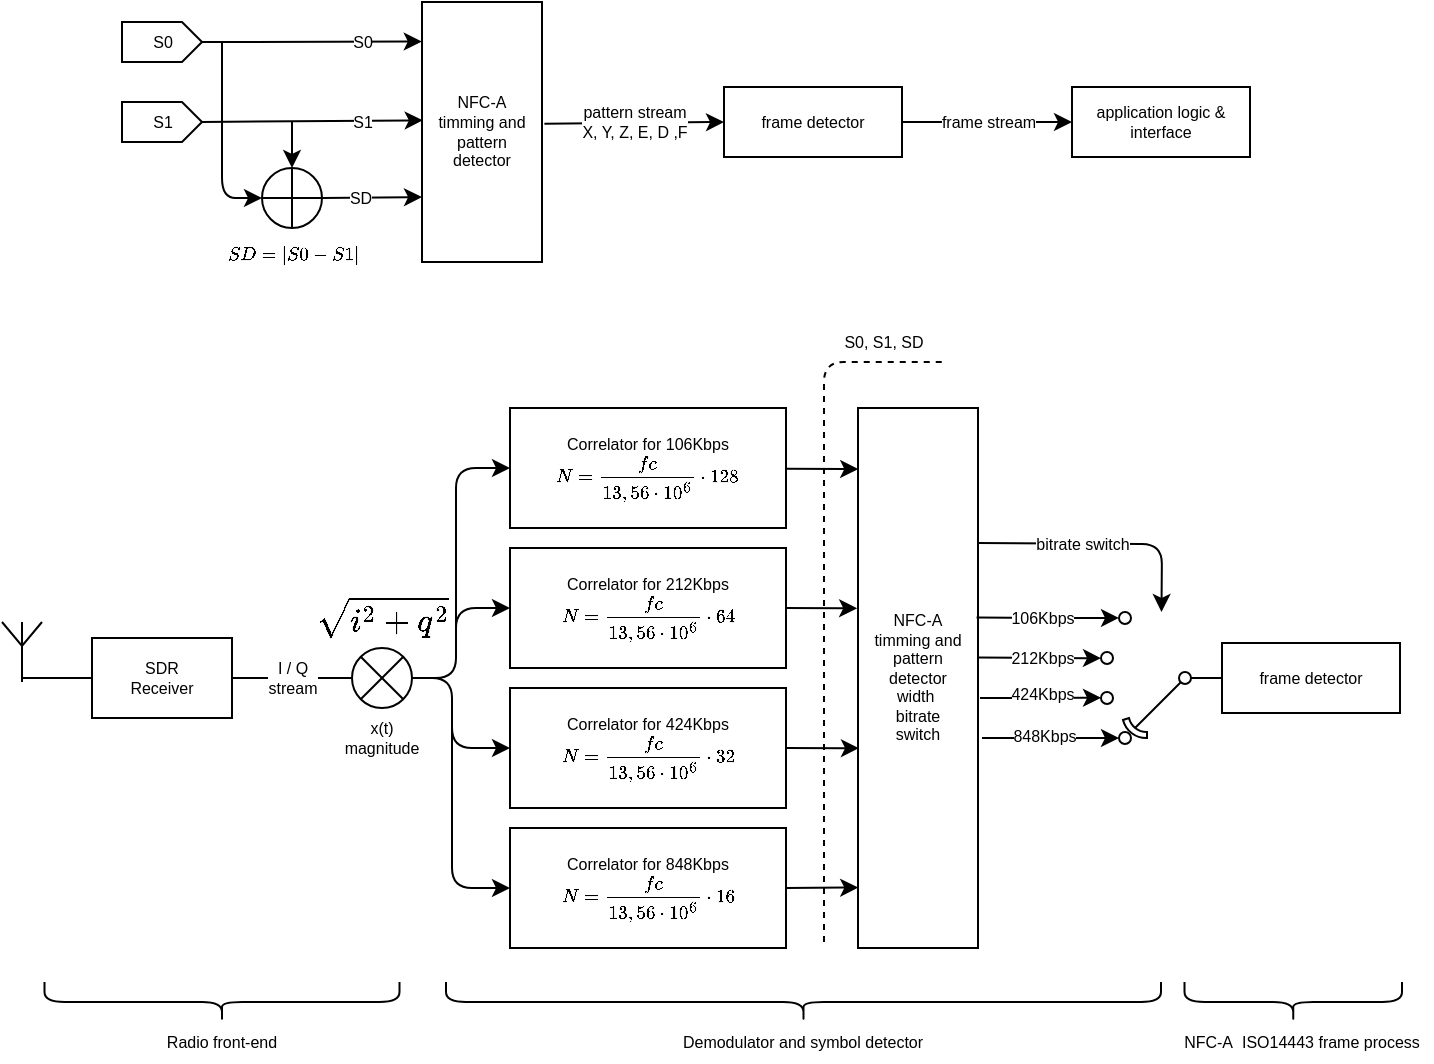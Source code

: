 <mxfile version="16.1.2" type="device"><diagram id="KzecghBcAz45nVt6LYhF" name="Page-1"><mxGraphModel dx="760" dy="597" grid="1" gridSize="10" guides="1" tooltips="1" connect="1" arrows="1" fold="1" page="1" pageScale="1" pageWidth="827" pageHeight="1169" math="1" shadow="0"><root><mxCell id="0"/><mxCell id="1" parent="0"/><mxCell id="un3lmGQ74TTck5vZ8iia-69" value="NFC-A&lt;br&gt;timming and&lt;br&gt;pattern&lt;br&gt;detector" style="rounded=0;whiteSpace=wrap;html=1;fontSize=8;" parent="1" vertex="1"><mxGeometry x="250" y="310" width="60" height="130" as="geometry"/></mxCell><mxCell id="un3lmGQ74TTck5vZ8iia-71" value="S0" style="html=1;shadow=0;dashed=0;align=center;verticalAlign=middle;shape=mxgraph.arrows2.arrow;dy=0;dx=10;notch=0;fontSize=8;" parent="1" vertex="1"><mxGeometry x="100" y="320" width="40" height="20" as="geometry"/></mxCell><mxCell id="un3lmGQ74TTck5vZ8iia-72" value="S1" style="html=1;shadow=0;dashed=0;align=center;verticalAlign=middle;shape=mxgraph.arrows2.arrow;dy=0;dx=10;notch=0;fontSize=8;" parent="1" vertex="1"><mxGeometry x="100" y="360" width="40" height="20" as="geometry"/></mxCell><mxCell id="un3lmGQ74TTck5vZ8iia-73" value="" style="shape=orEllipse;perimeter=ellipsePerimeter;whiteSpace=wrap;html=1;backgroundOutline=1;fontSize=8;" parent="1" vertex="1"><mxGeometry x="170" y="393" width="30" height="30" as="geometry"/></mxCell><mxCell id="un3lmGQ74TTck5vZ8iia-74" value="" style="endArrow=classic;html=1;fontSize=8;exitX=1;exitY=0.5;exitDx=0;exitDy=0;exitPerimeter=0;entryX=-0.002;entryY=0.152;entryDx=0;entryDy=0;entryPerimeter=0;" parent="1" source="un3lmGQ74TTck5vZ8iia-71" target="un3lmGQ74TTck5vZ8iia-69" edge="1"><mxGeometry width="50" height="50" relative="1" as="geometry"><mxPoint x="200" y="370" as="sourcePoint"/><mxPoint x="270" y="343" as="targetPoint"/></mxGeometry></mxCell><mxCell id="un3lmGQ74TTck5vZ8iia-77" value="S0" style="text;html=1;align=center;verticalAlign=middle;resizable=0;points=[];;labelBackgroundColor=#ffffff;fontSize=8;" parent="un3lmGQ74TTck5vZ8iia-74" vertex="1" connectable="0"><mxGeometry x="0.313" y="-2" relative="1" as="geometry"><mxPoint x="8" y="-1.84" as="offset"/></mxGeometry></mxCell><mxCell id="un3lmGQ74TTck5vZ8iia-75" value="" style="endArrow=classic;html=1;fontSize=8;exitX=1;exitY=0.5;exitDx=0;exitDy=0;exitPerimeter=0;entryX=0.006;entryY=0.455;entryDx=0;entryDy=0;entryPerimeter=0;" parent="1" source="un3lmGQ74TTck5vZ8iia-72" target="un3lmGQ74TTck5vZ8iia-69" edge="1"><mxGeometry width="50" height="50" relative="1" as="geometry"><mxPoint x="160" y="350" as="sourcePoint"/><mxPoint x="280" y="352.5" as="targetPoint"/></mxGeometry></mxCell><mxCell id="un3lmGQ74TTck5vZ8iia-78" value="S1" style="text;html=1;align=center;verticalAlign=middle;resizable=0;points=[];;labelBackgroundColor=#ffffff;fontSize=8;" parent="un3lmGQ74TTck5vZ8iia-75" vertex="1" connectable="0"><mxGeometry x="0.374" relative="1" as="geometry"><mxPoint x="4" y="0.59" as="offset"/></mxGeometry></mxCell><mxCell id="un3lmGQ74TTck5vZ8iia-76" value="" style="endArrow=classic;html=1;fontSize=8;entryX=0;entryY=0.75;entryDx=0;entryDy=0;exitX=1;exitY=0.5;exitDx=0;exitDy=0;" parent="1" source="un3lmGQ74TTck5vZ8iia-73" target="un3lmGQ74TTck5vZ8iia-69" edge="1"><mxGeometry width="50" height="50" relative="1" as="geometry"><mxPoint x="190" y="440" as="sourcePoint"/><mxPoint x="240" y="390" as="targetPoint"/></mxGeometry></mxCell><mxCell id="un3lmGQ74TTck5vZ8iia-79" value="SD" style="text;html=1;align=center;verticalAlign=middle;resizable=0;points=[];;labelBackgroundColor=#ffffff;fontSize=8;" parent="un3lmGQ74TTck5vZ8iia-76" vertex="1" connectable="0"><mxGeometry x="-0.24" relative="1" as="geometry"><mxPoint as="offset"/></mxGeometry></mxCell><mxCell id="un3lmGQ74TTck5vZ8iia-80" value="" style="endArrow=classic;html=1;fontSize=8;entryX=0.5;entryY=0;entryDx=0;entryDy=0;" parent="1" target="un3lmGQ74TTck5vZ8iia-73" edge="1"><mxGeometry width="50" height="50" relative="1" as="geometry"><mxPoint x="185" y="370" as="sourcePoint"/><mxPoint x="200" y="250" as="targetPoint"/></mxGeometry></mxCell><mxCell id="un3lmGQ74TTck5vZ8iia-81" value="" style="endArrow=classic;html=1;fontSize=8;entryX=0;entryY=0.5;entryDx=0;entryDy=0;" parent="1" target="un3lmGQ74TTck5vZ8iia-73" edge="1"><mxGeometry width="50" height="50" relative="1" as="geometry"><mxPoint x="150" y="330" as="sourcePoint"/><mxPoint x="195" y="403" as="targetPoint"/><Array as="points"><mxPoint x="150" y="408"/></Array></mxGeometry></mxCell><mxCell id="un3lmGQ74TTck5vZ8iia-82" value="frame detector" style="rounded=0;whiteSpace=wrap;html=1;fontSize=8;" parent="1" vertex="1"><mxGeometry x="401" y="352.5" width="89" height="35" as="geometry"/></mxCell><mxCell id="un3lmGQ74TTck5vZ8iia-83" value="pattern stream&lt;br&gt;X, Y, Z, E, D ,F" style="endArrow=classic;html=1;fontSize=8;exitX=1.02;exitY=0.468;exitDx=0;exitDy=0;exitPerimeter=0;entryX=0;entryY=0.5;entryDx=0;entryDy=0;" parent="1" source="un3lmGQ74TTck5vZ8iia-69" target="un3lmGQ74TTck5vZ8iia-82" edge="1"><mxGeometry width="50" height="50" relative="1" as="geometry"><mxPoint x="400" y="470" as="sourcePoint"/><mxPoint x="450" y="420" as="targetPoint"/></mxGeometry></mxCell><mxCell id="un3lmGQ74TTck5vZ8iia-84" value="application logic &amp;amp;&lt;br&gt;interface" style="rounded=0;whiteSpace=wrap;html=1;fontSize=8;" parent="1" vertex="1"><mxGeometry x="575" y="352.5" width="89" height="35" as="geometry"/></mxCell><mxCell id="un3lmGQ74TTck5vZ8iia-85" value="frame stream" style="endArrow=classic;html=1;fontSize=8;entryX=0;entryY=0.5;entryDx=0;entryDy=0;exitX=1;exitY=0.5;exitDx=0;exitDy=0;" parent="1" source="un3lmGQ74TTck5vZ8iia-82" target="un3lmGQ74TTck5vZ8iia-84" edge="1"><mxGeometry width="50" height="50" relative="1" as="geometry"><mxPoint x="520" y="360" as="sourcePoint"/><mxPoint x="560" y="430" as="targetPoint"/></mxGeometry></mxCell><mxCell id="un3lmGQ74TTck5vZ8iia-86" value="`SD=abs(S0-S1)`" style="text;html=1;strokeColor=none;fillColor=none;align=center;verticalAlign=middle;whiteSpace=wrap;rounded=0;fontSize=8;" parent="1" vertex="1"><mxGeometry x="146.5" y="426" width="77" height="20" as="geometry"/></mxCell><mxCell id="un3lmGQ74TTck5vZ8iia-87" value="Correlator for 106Kbps&lt;br&gt;`N=(fc)/(13,56*10^6)*128`" style="rounded=0;whiteSpace=wrap;html=1;fontSize=8;" parent="1" vertex="1"><mxGeometry x="294" y="513" width="138" height="60" as="geometry"/></mxCell><mxCell id="un3lmGQ74TTck5vZ8iia-88" value="Correlator for 212Kbps&lt;br&gt;`N=(fc)/(13,56*10^6)*64`" style="rounded=0;whiteSpace=wrap;html=1;fontSize=8;" parent="1" vertex="1"><mxGeometry x="294" y="583" width="138" height="60" as="geometry"/></mxCell><mxCell id="un3lmGQ74TTck5vZ8iia-89" value="Correlator for 424Kbps&lt;br&gt;`N=(fc)/(13,56*10^6)*32`" style="rounded=0;whiteSpace=wrap;html=1;fontSize=8;" parent="1" vertex="1"><mxGeometry x="294" y="653" width="138" height="60" as="geometry"/></mxCell><mxCell id="un3lmGQ74TTck5vZ8iia-90" value="" style="verticalLabelPosition=bottom;shadow=0;dashed=0;align=center;html=1;verticalAlign=top;shape=mxgraph.electrical.radio.aerial_-_antenna_1;" parent="1" vertex="1"><mxGeometry x="40" y="620" width="20" height="30" as="geometry"/></mxCell><mxCell id="un3lmGQ74TTck5vZ8iia-91" value="SDR&lt;br style=&quot;font-size: 8px;&quot;&gt;Receiver" style="rounded=0;whiteSpace=wrap;html=1;fontSize=8;" parent="1" vertex="1"><mxGeometry x="85" y="628" width="70" height="40" as="geometry"/></mxCell><mxCell id="un3lmGQ74TTck5vZ8iia-92" value="" style="endArrow=none;html=1;fontSize=8;entryX=0;entryY=0.5;entryDx=0;entryDy=0;" parent="1" target="un3lmGQ74TTck5vZ8iia-91" edge="1"><mxGeometry width="50" height="50" relative="1" as="geometry"><mxPoint x="50" y="648" as="sourcePoint"/><mxPoint x="55" y="693" as="targetPoint"/></mxGeometry></mxCell><mxCell id="un3lmGQ74TTck5vZ8iia-93" value="&lt;span&gt;I / Q&lt;br&gt;stream&lt;/span&gt;" style="endArrow=none;html=1;fontSize=8;entryX=0;entryY=0.5;entryDx=0;entryDy=0;exitX=1;exitY=0.5;exitDx=0;exitDy=0;fontStyle=0" parent="1" source="un3lmGQ74TTck5vZ8iia-91" edge="1"><mxGeometry width="50" height="50" relative="1" as="geometry"><mxPoint x="205" y="773" as="sourcePoint"/><mxPoint x="215" y="648" as="targetPoint"/></mxGeometry></mxCell><mxCell id="un3lmGQ74TTck5vZ8iia-99" value="NFC-A&lt;br&gt;timming and&lt;br&gt;pattern&lt;br&gt;detector&lt;br&gt;width&amp;nbsp;&lt;br&gt;bitrate&lt;br&gt;switch" style="rounded=0;whiteSpace=wrap;html=1;fontSize=8;" parent="1" vertex="1"><mxGeometry x="468" y="513" width="60" height="270" as="geometry"/></mxCell><mxCell id="un3lmGQ74TTck5vZ8iia-100" value="" style="endArrow=classic;html=1;fontSize=8;entryX=0.002;entryY=0.113;entryDx=0;entryDy=0;entryPerimeter=0;" parent="1" source="un3lmGQ74TTck5vZ8iia-87" target="un3lmGQ74TTck5vZ8iia-99" edge="1"><mxGeometry width="50" height="50" relative="1" as="geometry"><mxPoint x="452" y="503" as="sourcePoint"/><mxPoint x="502" y="453" as="targetPoint"/></mxGeometry></mxCell><mxCell id="un3lmGQ74TTck5vZ8iia-101" value="" style="endArrow=classic;html=1;fontSize=8;exitX=1;exitY=0.5;exitDx=0;exitDy=0;entryX=-0.007;entryY=0.371;entryDx=0;entryDy=0;entryPerimeter=0;" parent="1" source="un3lmGQ74TTck5vZ8iia-88" target="un3lmGQ74TTck5vZ8iia-99" edge="1"><mxGeometry width="50" height="50" relative="1" as="geometry"><mxPoint x="422" y="793" as="sourcePoint"/><mxPoint x="502" y="763" as="targetPoint"/></mxGeometry></mxCell><mxCell id="un3lmGQ74TTck5vZ8iia-102" value="" style="endArrow=classic;html=1;fontSize=8;exitX=1;exitY=0.5;exitDx=0;exitDy=0;entryX=0.008;entryY=0.63;entryDx=0;entryDy=0;entryPerimeter=0;" parent="1" source="un3lmGQ74TTck5vZ8iia-89" target="un3lmGQ74TTck5vZ8iia-99" edge="1"><mxGeometry width="50" height="50" relative="1" as="geometry"><mxPoint x="432" y="793" as="sourcePoint"/><mxPoint x="482" y="743" as="targetPoint"/></mxGeometry></mxCell><mxCell id="un3lmGQ74TTck5vZ8iia-103" value="" style="pointerEvents=1;verticalLabelPosition=bottom;shadow=0;dashed=0;align=center;html=1;verticalAlign=top;shape=mxgraph.electrical.electro-mechanical.shorting_selector;fontSize=8;rotation=-180;" parent="1" vertex="1"><mxGeometry x="589.5" y="615" width="60" height="66" as="geometry"/></mxCell><mxCell id="un3lmGQ74TTck5vZ8iia-104" value="Correlator for 848Kbps&lt;br&gt;`N=(fc)/(13,56*10^6)*16`" style="rounded=0;whiteSpace=wrap;html=1;fontSize=8;" parent="1" vertex="1"><mxGeometry x="294" y="723" width="138" height="60" as="geometry"/></mxCell><mxCell id="un3lmGQ74TTck5vZ8iia-105" value="" style="endArrow=classic;html=1;fontSize=8;exitX=1;exitY=0.5;exitDx=0;exitDy=0;entryX=0.002;entryY=0.888;entryDx=0;entryDy=0;entryPerimeter=0;" parent="1" source="un3lmGQ74TTck5vZ8iia-104" target="un3lmGQ74TTck5vZ8iia-99" edge="1"><mxGeometry width="50" height="50" relative="1" as="geometry"><mxPoint x="442" y="693" as="sourcePoint"/><mxPoint x="502.48" y="693.1" as="targetPoint"/></mxGeometry></mxCell><mxCell id="un3lmGQ74TTck5vZ8iia-112" value="" style="endArrow=classic;html=1;fontSize=8;entryX=0;entryY=0.5;entryDx=0;entryDy=0;" parent="1" target="un3lmGQ74TTck5vZ8iia-87" edge="1"><mxGeometry width="50" height="50" relative="1" as="geometry"><mxPoint x="267" y="625" as="sourcePoint"/><mxPoint x="254" y="553" as="targetPoint"/><Array as="points"><mxPoint x="267" y="543"/></Array></mxGeometry></mxCell><mxCell id="un3lmGQ74TTck5vZ8iia-113" value="" style="endArrow=classic;html=1;fontSize=8;entryX=0;entryY=0.5;entryDx=0;entryDy=0;exitX=1;exitY=0.5;exitDx=0;exitDy=0;" parent="1" target="un3lmGQ74TTck5vZ8iia-89" edge="1"><mxGeometry width="50" height="50" relative="1" as="geometry"><mxPoint x="245" y="648" as="sourcePoint"/><mxPoint x="90" y="804" as="targetPoint"/><Array as="points"><mxPoint x="265" y="648"/><mxPoint x="265" y="683"/></Array></mxGeometry></mxCell><mxCell id="un3lmGQ74TTck5vZ8iia-114" value="" style="endArrow=classic;html=1;fontSize=8;exitX=1;exitY=0.5;exitDx=0;exitDy=0;entryX=0;entryY=0.5;entryDx=0;entryDy=0;" parent="1" target="un3lmGQ74TTck5vZ8iia-88" edge="1"><mxGeometry width="50" height="50" relative="1" as="geometry"><mxPoint x="245" y="648" as="sourcePoint"/><mxPoint x="83" y="882" as="targetPoint"/><Array as="points"><mxPoint x="267" y="648"/><mxPoint x="267" y="613"/></Array></mxGeometry></mxCell><mxCell id="un3lmGQ74TTck5vZ8iia-115" value="" style="endArrow=classic;html=1;fontSize=8;entryX=0;entryY=0.5;entryDx=0;entryDy=0;" parent="1" target="un3lmGQ74TTck5vZ8iia-104" edge="1"><mxGeometry width="50" height="50" relative="1" as="geometry"><mxPoint x="265" y="668" as="sourcePoint"/><mxPoint x="209" y="781" as="targetPoint"/><Array as="points"><mxPoint x="265" y="753"/></Array></mxGeometry></mxCell><mxCell id="un3lmGQ74TTck5vZ8iia-117" value="106Kbps" style="endArrow=classic;html=1;fontSize=8;entryX=0.85;entryY=0.955;entryDx=0;entryDy=0;entryPerimeter=0;exitX=0.988;exitY=0.388;exitDx=0;exitDy=0;exitPerimeter=0;" parent="1" source="un3lmGQ74TTck5vZ8iia-99" target="un3lmGQ74TTck5vZ8iia-103" edge="1"><mxGeometry x="-0.081" width="50" height="50" relative="1" as="geometry"><mxPoint x="558" y="598" as="sourcePoint"/><mxPoint x="608" y="548" as="targetPoint"/><Array as="points"><mxPoint x="555" y="618"/></Array><mxPoint as="offset"/></mxGeometry></mxCell><mxCell id="un3lmGQ74TTck5vZ8iia-118" value="212Kbps" style="endArrow=classic;html=1;fontSize=8;exitX=1;exitY=0.462;exitDx=0;exitDy=0;exitPerimeter=0;entryX=1;entryY=0.65;entryDx=0;entryDy=0;entryPerimeter=0;" parent="1" source="un3lmGQ74TTck5vZ8iia-99" target="un3lmGQ74TTck5vZ8iia-103" edge="1"><mxGeometry x="0.041" width="50" height="50" relative="1" as="geometry"><mxPoint x="537.28" y="627.76" as="sourcePoint"/><mxPoint x="566" y="638" as="targetPoint"/><mxPoint as="offset"/></mxGeometry></mxCell><mxCell id="un3lmGQ74TTck5vZ8iia-119" value="" style="endArrow=classic;html=1;fontSize=8;entryX=1;entryY=0.35;entryDx=0;entryDy=0;entryPerimeter=0;" parent="1" target="un3lmGQ74TTck5vZ8iia-103" edge="1"><mxGeometry width="50" height="50" relative="1" as="geometry"><mxPoint x="529" y="658" as="sourcePoint"/><mxPoint x="576" y="648" as="targetPoint"/></mxGeometry></mxCell><mxCell id="un3lmGQ74TTck5vZ8iia-121" value="424Kbps" style="text;html=1;align=center;verticalAlign=middle;resizable=0;points=[];;labelBackgroundColor=#ffffff;fontSize=8;" parent="un3lmGQ74TTck5vZ8iia-119" vertex="1" connectable="0"><mxGeometry x="-0.263" relative="1" as="geometry"><mxPoint x="8.71" y="-1.96" as="offset"/></mxGeometry></mxCell><mxCell id="un3lmGQ74TTck5vZ8iia-120" value="" style="endArrow=classic;html=1;fontSize=8;entryX=0.85;entryY=0.045;entryDx=0;entryDy=0;entryPerimeter=0;" parent="1" target="un3lmGQ74TTck5vZ8iia-103" edge="1"><mxGeometry width="50" height="50" relative="1" as="geometry"><mxPoint x="530" y="678" as="sourcePoint"/><mxPoint x="578" y="667.9" as="targetPoint"/></mxGeometry></mxCell><mxCell id="un3lmGQ74TTck5vZ8iia-122" value="848Kbps" style="text;html=1;align=center;verticalAlign=middle;resizable=0;points=[];;labelBackgroundColor=#ffffff;fontSize=8;" parent="un3lmGQ74TTck5vZ8iia-120" vertex="1" connectable="0"><mxGeometry x="-0.245" relative="1" as="geometry"><mxPoint x="4.29" y="-1.01" as="offset"/></mxGeometry></mxCell><mxCell id="un3lmGQ74TTck5vZ8iia-123" value="bitrate switch" style="endArrow=classic;html=1;fontSize=8;exitX=1;exitY=0.25;exitDx=0;exitDy=0;" parent="1" source="un3lmGQ74TTck5vZ8iia-99" target="un3lmGQ74TTck5vZ8iia-103" edge="1"><mxGeometry x="-0.175" width="50" height="50" relative="1" as="geometry"><mxPoint x="590" y="585" as="sourcePoint"/><mxPoint x="640" y="535" as="targetPoint"/><Array as="points"><mxPoint x="620" y="581"/></Array><mxPoint as="offset"/></mxGeometry></mxCell><mxCell id="un3lmGQ74TTck5vZ8iia-124" value="frame detector" style="rounded=0;whiteSpace=wrap;html=1;fontSize=8;" parent="1" vertex="1"><mxGeometry x="650" y="630.5" width="89" height="35" as="geometry"/></mxCell><mxCell id="un3lmGQ74TTck5vZ8iia-129" value="" style="shape=curlyBracket;whiteSpace=wrap;html=1;rounded=1;fontSize=8;rotation=-90;" parent="1" vertex="1"><mxGeometry x="430.75" y="631.25" width="20" height="357.5" as="geometry"/></mxCell><mxCell id="un3lmGQ74TTck5vZ8iia-131" value="" style="shape=curlyBracket;whiteSpace=wrap;html=1;rounded=1;fontSize=8;rotation=-90;" parent="1" vertex="1"><mxGeometry x="140" y="721.25" width="20" height="177.5" as="geometry"/></mxCell><mxCell id="un3lmGQ74TTck5vZ8iia-132" value="Radio front-end" style="text;html=1;strokeColor=none;fillColor=none;align=center;verticalAlign=middle;whiteSpace=wrap;rounded=0;fontSize=8;" parent="1" vertex="1"><mxGeometry x="120" y="820" width="60" height="20" as="geometry"/></mxCell><mxCell id="un3lmGQ74TTck5vZ8iia-133" value="Demodulator and symbol detector" style="text;html=1;strokeColor=none;fillColor=none;align=center;verticalAlign=middle;whiteSpace=wrap;rounded=0;fontSize=8;" parent="1" vertex="1"><mxGeometry x="375.38" y="820" width="130.75" height="20" as="geometry"/></mxCell><mxCell id="un3lmGQ74TTck5vZ8iia-134" value="" style="shape=curlyBracket;whiteSpace=wrap;html=1;rounded=1;fontSize=8;rotation=-90;" parent="1" vertex="1"><mxGeometry x="675.63" y="755.63" width="20" height="108.75" as="geometry"/></mxCell><mxCell id="un3lmGQ74TTck5vZ8iia-135" value="NFC-A&amp;nbsp; ISO14443 frame process" style="text;html=1;strokeColor=none;fillColor=none;align=center;verticalAlign=middle;whiteSpace=wrap;rounded=0;fontSize=8;" parent="1" vertex="1"><mxGeometry x="625" y="820" width="130" height="20" as="geometry"/></mxCell><mxCell id="un3lmGQ74TTck5vZ8iia-139" value="" style="endArrow=none;dashed=1;html=1;fontSize=8;entryX=1;entryY=1;entryDx=0;entryDy=0;" parent="1" target="un3lmGQ74TTck5vZ8iia-141" edge="1"><mxGeometry width="50" height="50" relative="1" as="geometry"><mxPoint x="451" y="780" as="sourcePoint"/><mxPoint x="500" y="490" as="targetPoint"/><Array as="points"><mxPoint x="451" y="490"/></Array></mxGeometry></mxCell><mxCell id="un3lmGQ74TTck5vZ8iia-141" value="S0, S1, SD" style="text;html=1;strokeColor=none;fillColor=none;align=center;verticalAlign=middle;whiteSpace=wrap;rounded=0;fontSize=8;" parent="1" vertex="1"><mxGeometry x="450.75" y="470" width="60" height="20" as="geometry"/></mxCell><mxCell id="un3lmGQ74TTck5vZ8iia-142" value="" style="group;fontStyle=0" parent="1" vertex="1" connectable="0"><mxGeometry x="195" y="608" width="70" height="80" as="geometry"/></mxCell><mxCell id="un3lmGQ74TTck5vZ8iia-143" value="" style="group" parent="un3lmGQ74TTck5vZ8iia-142" vertex="1" connectable="0"><mxGeometry width="70" height="55" as="geometry"/></mxCell><mxCell id="un3lmGQ74TTck5vZ8iia-144" value="" style="shape=sumEllipse;perimeter=ellipsePerimeter;whiteSpace=wrap;html=1;backgroundOutline=1;fontSize=8;" parent="un3lmGQ74TTck5vZ8iia-143" vertex="1"><mxGeometry x="20" y="25" width="30" height="30" as="geometry"/></mxCell><mxCell id="un3lmGQ74TTck5vZ8iia-145" value="&lt;span style=&quot;font-family: &amp;#34;courier new&amp;#34; , &amp;#34;courier&amp;#34; , monospace ; font-size: 14px ; text-align: left ; background-color: rgb(255 , 255 , 255)&quot;&gt;`sqrt(i^2+q^2)`&lt;/span&gt;&lt;span style=&quot;font-family: &amp;#34;courier new&amp;#34; , &amp;#34;courier&amp;#34; , monospace ; font-size: 14px ; text-align: left ; background-color: rgb(255 , 255 , 255)&quot;&gt;&lt;br&gt;&lt;/span&gt;" style="text;html=1;strokeColor=none;fillColor=none;align=center;verticalAlign=middle;whiteSpace=wrap;rounded=0;fontSize=8;" parent="un3lmGQ74TTck5vZ8iia-143" vertex="1"><mxGeometry width="70" height="20" as="geometry"/></mxCell><mxCell id="un3lmGQ74TTck5vZ8iia-146" value="x(t)&lt;br&gt;magnitude" style="text;html=1;strokeColor=none;fillColor=none;align=center;verticalAlign=middle;whiteSpace=wrap;rounded=0;fontSize=8;" parent="un3lmGQ74TTck5vZ8iia-142" vertex="1"><mxGeometry x="15" y="60" width="40" height="20" as="geometry"/></mxCell></root></mxGraphModel></diagram></mxfile>